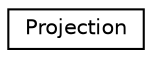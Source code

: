 digraph "Graphical Class Hierarchy"
{
 // LATEX_PDF_SIZE
  edge [fontname="Helvetica",fontsize="10",labelfontname="Helvetica",labelfontsize="10"];
  node [fontname="Helvetica",fontsize="10",shape=record];
  rankdir="LR";
  Node0 [label="Projection",height=0.2,width=0.4,color="black", fillcolor="white", style="filled",URL="$classProjection.html",tooltip="Projection class allows transforming objects with wsg84 coordinates to objects with utm coordinates."];
}
